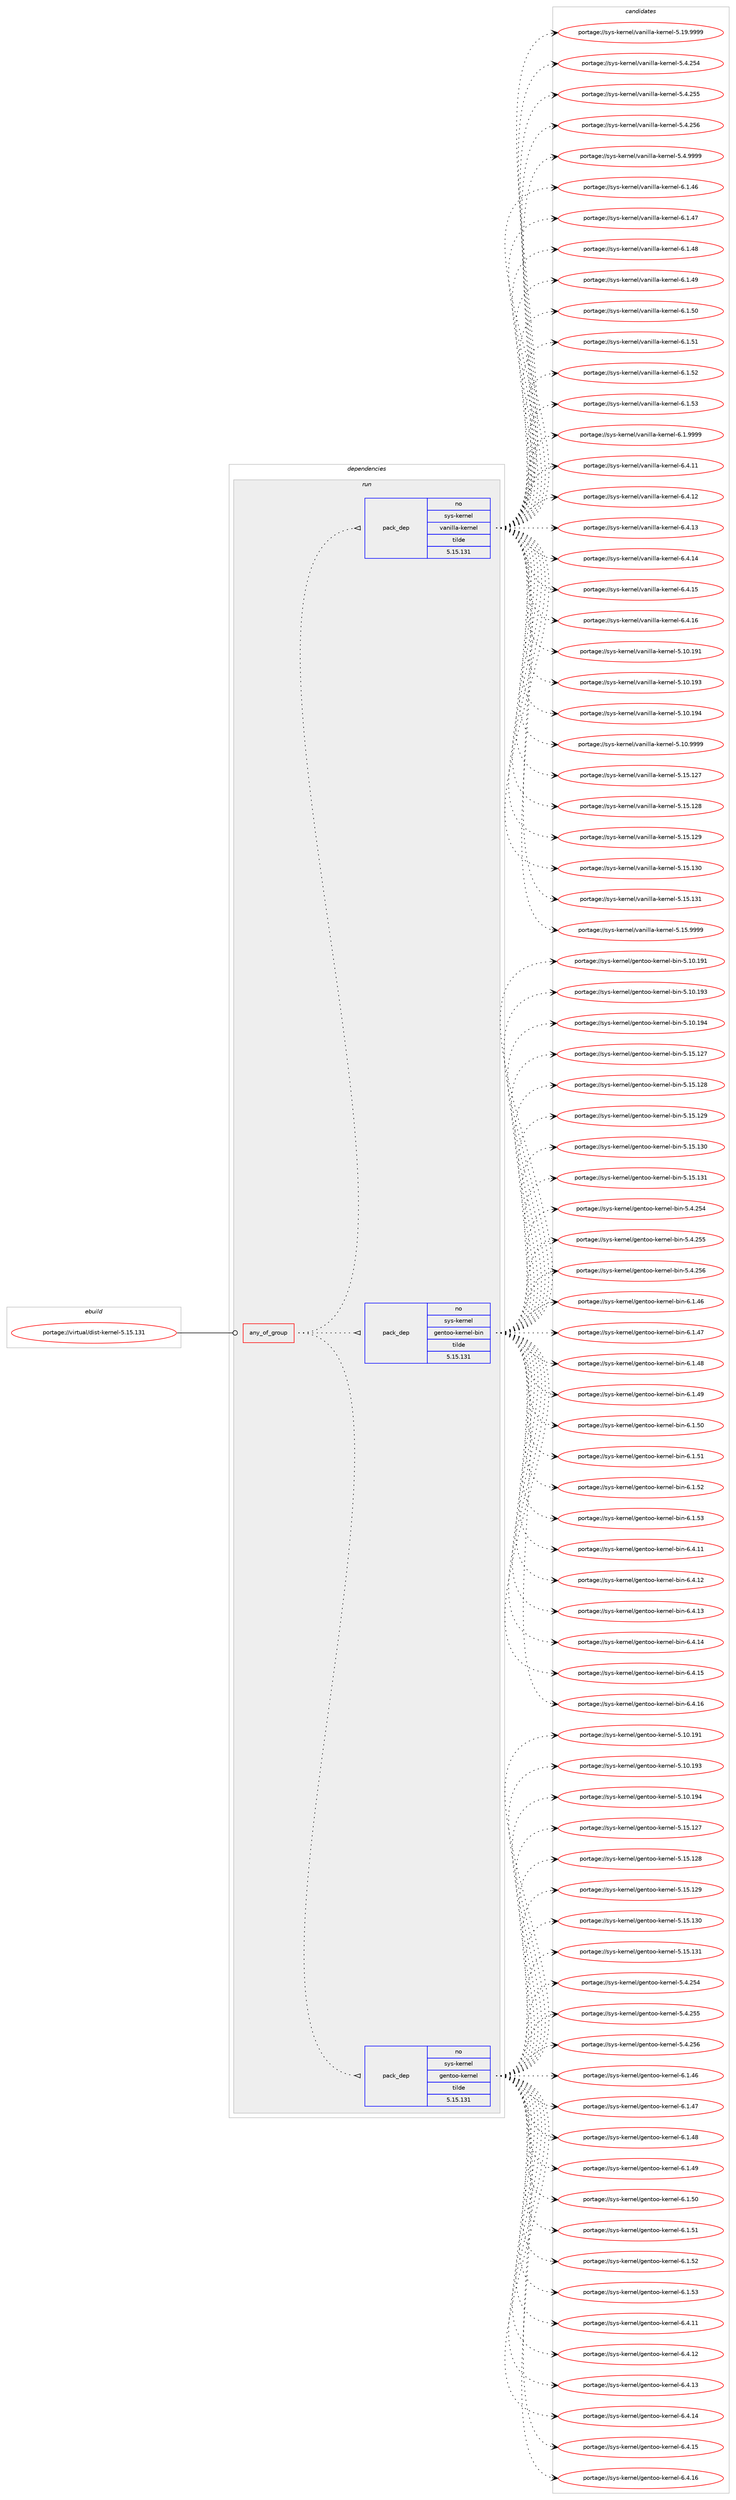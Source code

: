 digraph prolog {

# *************
# Graph options
# *************

newrank=true;
concentrate=true;
compound=true;
graph [rankdir=LR,fontname=Helvetica,fontsize=10,ranksep=1.5];#, ranksep=2.5, nodesep=0.2];
edge  [arrowhead=vee];
node  [fontname=Helvetica,fontsize=10];

# **********
# The ebuild
# **********

subgraph cluster_leftcol {
color=gray;
rank=same;
label=<<i>ebuild</i>>;
id [label="portage://virtual/dist-kernel-5.15.131", color=red, width=4, href="../virtual/dist-kernel-5.15.131.svg"];
}

# ****************
# The dependencies
# ****************

subgraph cluster_midcol {
color=gray;
label=<<i>dependencies</i>>;
subgraph cluster_compile {
fillcolor="#eeeeee";
style=filled;
label=<<i>compile</i>>;
}
subgraph cluster_compileandrun {
fillcolor="#eeeeee";
style=filled;
label=<<i>compile and run</i>>;
}
subgraph cluster_run {
fillcolor="#eeeeee";
style=filled;
label=<<i>run</i>>;
subgraph any5 {
dependency394 [label=<<TABLE BORDER="0" CELLBORDER="1" CELLSPACING="0" CELLPADDING="4"><TR><TD CELLPADDING="10">any_of_group</TD></TR></TABLE>>, shape=none, color=red];subgraph pack166 {
dependency395 [label=<<TABLE BORDER="0" CELLBORDER="1" CELLSPACING="0" CELLPADDING="4" WIDTH="220"><TR><TD ROWSPAN="6" CELLPADDING="30">pack_dep</TD></TR><TR><TD WIDTH="110">no</TD></TR><TR><TD>sys-kernel</TD></TR><TR><TD>gentoo-kernel</TD></TR><TR><TD>tilde</TD></TR><TR><TD>5.15.131</TD></TR></TABLE>>, shape=none, color=blue];
}
dependency394:e -> dependency395:w [weight=20,style="dotted",arrowhead="oinv"];
subgraph pack167 {
dependency396 [label=<<TABLE BORDER="0" CELLBORDER="1" CELLSPACING="0" CELLPADDING="4" WIDTH="220"><TR><TD ROWSPAN="6" CELLPADDING="30">pack_dep</TD></TR><TR><TD WIDTH="110">no</TD></TR><TR><TD>sys-kernel</TD></TR><TR><TD>gentoo-kernel-bin</TD></TR><TR><TD>tilde</TD></TR><TR><TD>5.15.131</TD></TR></TABLE>>, shape=none, color=blue];
}
dependency394:e -> dependency396:w [weight=20,style="dotted",arrowhead="oinv"];
subgraph pack168 {
dependency397 [label=<<TABLE BORDER="0" CELLBORDER="1" CELLSPACING="0" CELLPADDING="4" WIDTH="220"><TR><TD ROWSPAN="6" CELLPADDING="30">pack_dep</TD></TR><TR><TD WIDTH="110">no</TD></TR><TR><TD>sys-kernel</TD></TR><TR><TD>vanilla-kernel</TD></TR><TR><TD>tilde</TD></TR><TR><TD>5.15.131</TD></TR></TABLE>>, shape=none, color=blue];
}
dependency394:e -> dependency397:w [weight=20,style="dotted",arrowhead="oinv"];
}
id:e -> dependency394:w [weight=20,style="solid",arrowhead="odot"];
}
}

# **************
# The candidates
# **************

subgraph cluster_choices {
rank=same;
color=gray;
label=<<i>candidates</i>>;

subgraph choice166 {
color=black;
nodesep=1;
choice115121115451071011141101011084710310111011611111145107101114110101108455346494846495749 [label="portage://sys-kernel/gentoo-kernel-5.10.191", color=red, width=4,href="../sys-kernel/gentoo-kernel-5.10.191.svg"];
choice115121115451071011141101011084710310111011611111145107101114110101108455346494846495751 [label="portage://sys-kernel/gentoo-kernel-5.10.193", color=red, width=4,href="../sys-kernel/gentoo-kernel-5.10.193.svg"];
choice115121115451071011141101011084710310111011611111145107101114110101108455346494846495752 [label="portage://sys-kernel/gentoo-kernel-5.10.194", color=red, width=4,href="../sys-kernel/gentoo-kernel-5.10.194.svg"];
choice115121115451071011141101011084710310111011611111145107101114110101108455346495346495055 [label="portage://sys-kernel/gentoo-kernel-5.15.127", color=red, width=4,href="../sys-kernel/gentoo-kernel-5.15.127.svg"];
choice115121115451071011141101011084710310111011611111145107101114110101108455346495346495056 [label="portage://sys-kernel/gentoo-kernel-5.15.128", color=red, width=4,href="../sys-kernel/gentoo-kernel-5.15.128.svg"];
choice115121115451071011141101011084710310111011611111145107101114110101108455346495346495057 [label="portage://sys-kernel/gentoo-kernel-5.15.129", color=red, width=4,href="../sys-kernel/gentoo-kernel-5.15.129.svg"];
choice115121115451071011141101011084710310111011611111145107101114110101108455346495346495148 [label="portage://sys-kernel/gentoo-kernel-5.15.130", color=red, width=4,href="../sys-kernel/gentoo-kernel-5.15.130.svg"];
choice115121115451071011141101011084710310111011611111145107101114110101108455346495346495149 [label="portage://sys-kernel/gentoo-kernel-5.15.131", color=red, width=4,href="../sys-kernel/gentoo-kernel-5.15.131.svg"];
choice1151211154510710111411010110847103101110116111111451071011141101011084553465246505352 [label="portage://sys-kernel/gentoo-kernel-5.4.254", color=red, width=4,href="../sys-kernel/gentoo-kernel-5.4.254.svg"];
choice1151211154510710111411010110847103101110116111111451071011141101011084553465246505353 [label="portage://sys-kernel/gentoo-kernel-5.4.255", color=red, width=4,href="../sys-kernel/gentoo-kernel-5.4.255.svg"];
choice1151211154510710111411010110847103101110116111111451071011141101011084553465246505354 [label="portage://sys-kernel/gentoo-kernel-5.4.256", color=red, width=4,href="../sys-kernel/gentoo-kernel-5.4.256.svg"];
choice11512111545107101114110101108471031011101161111114510710111411010110845544649465254 [label="portage://sys-kernel/gentoo-kernel-6.1.46", color=red, width=4,href="../sys-kernel/gentoo-kernel-6.1.46.svg"];
choice11512111545107101114110101108471031011101161111114510710111411010110845544649465255 [label="portage://sys-kernel/gentoo-kernel-6.1.47", color=red, width=4,href="../sys-kernel/gentoo-kernel-6.1.47.svg"];
choice11512111545107101114110101108471031011101161111114510710111411010110845544649465256 [label="portage://sys-kernel/gentoo-kernel-6.1.48", color=red, width=4,href="../sys-kernel/gentoo-kernel-6.1.48.svg"];
choice11512111545107101114110101108471031011101161111114510710111411010110845544649465257 [label="portage://sys-kernel/gentoo-kernel-6.1.49", color=red, width=4,href="../sys-kernel/gentoo-kernel-6.1.49.svg"];
choice11512111545107101114110101108471031011101161111114510710111411010110845544649465348 [label="portage://sys-kernel/gentoo-kernel-6.1.50", color=red, width=4,href="../sys-kernel/gentoo-kernel-6.1.50.svg"];
choice11512111545107101114110101108471031011101161111114510710111411010110845544649465349 [label="portage://sys-kernel/gentoo-kernel-6.1.51", color=red, width=4,href="../sys-kernel/gentoo-kernel-6.1.51.svg"];
choice11512111545107101114110101108471031011101161111114510710111411010110845544649465350 [label="portage://sys-kernel/gentoo-kernel-6.1.52", color=red, width=4,href="../sys-kernel/gentoo-kernel-6.1.52.svg"];
choice11512111545107101114110101108471031011101161111114510710111411010110845544649465351 [label="portage://sys-kernel/gentoo-kernel-6.1.53", color=red, width=4,href="../sys-kernel/gentoo-kernel-6.1.53.svg"];
choice11512111545107101114110101108471031011101161111114510710111411010110845544652464949 [label="portage://sys-kernel/gentoo-kernel-6.4.11", color=red, width=4,href="../sys-kernel/gentoo-kernel-6.4.11.svg"];
choice11512111545107101114110101108471031011101161111114510710111411010110845544652464950 [label="portage://sys-kernel/gentoo-kernel-6.4.12", color=red, width=4,href="../sys-kernel/gentoo-kernel-6.4.12.svg"];
choice11512111545107101114110101108471031011101161111114510710111411010110845544652464951 [label="portage://sys-kernel/gentoo-kernel-6.4.13", color=red, width=4,href="../sys-kernel/gentoo-kernel-6.4.13.svg"];
choice11512111545107101114110101108471031011101161111114510710111411010110845544652464952 [label="portage://sys-kernel/gentoo-kernel-6.4.14", color=red, width=4,href="../sys-kernel/gentoo-kernel-6.4.14.svg"];
choice11512111545107101114110101108471031011101161111114510710111411010110845544652464953 [label="portage://sys-kernel/gentoo-kernel-6.4.15", color=red, width=4,href="../sys-kernel/gentoo-kernel-6.4.15.svg"];
choice11512111545107101114110101108471031011101161111114510710111411010110845544652464954 [label="portage://sys-kernel/gentoo-kernel-6.4.16", color=red, width=4,href="../sys-kernel/gentoo-kernel-6.4.16.svg"];
dependency395:e -> choice115121115451071011141101011084710310111011611111145107101114110101108455346494846495749:w [style=dotted,weight="100"];
dependency395:e -> choice115121115451071011141101011084710310111011611111145107101114110101108455346494846495751:w [style=dotted,weight="100"];
dependency395:e -> choice115121115451071011141101011084710310111011611111145107101114110101108455346494846495752:w [style=dotted,weight="100"];
dependency395:e -> choice115121115451071011141101011084710310111011611111145107101114110101108455346495346495055:w [style=dotted,weight="100"];
dependency395:e -> choice115121115451071011141101011084710310111011611111145107101114110101108455346495346495056:w [style=dotted,weight="100"];
dependency395:e -> choice115121115451071011141101011084710310111011611111145107101114110101108455346495346495057:w [style=dotted,weight="100"];
dependency395:e -> choice115121115451071011141101011084710310111011611111145107101114110101108455346495346495148:w [style=dotted,weight="100"];
dependency395:e -> choice115121115451071011141101011084710310111011611111145107101114110101108455346495346495149:w [style=dotted,weight="100"];
dependency395:e -> choice1151211154510710111411010110847103101110116111111451071011141101011084553465246505352:w [style=dotted,weight="100"];
dependency395:e -> choice1151211154510710111411010110847103101110116111111451071011141101011084553465246505353:w [style=dotted,weight="100"];
dependency395:e -> choice1151211154510710111411010110847103101110116111111451071011141101011084553465246505354:w [style=dotted,weight="100"];
dependency395:e -> choice11512111545107101114110101108471031011101161111114510710111411010110845544649465254:w [style=dotted,weight="100"];
dependency395:e -> choice11512111545107101114110101108471031011101161111114510710111411010110845544649465255:w [style=dotted,weight="100"];
dependency395:e -> choice11512111545107101114110101108471031011101161111114510710111411010110845544649465256:w [style=dotted,weight="100"];
dependency395:e -> choice11512111545107101114110101108471031011101161111114510710111411010110845544649465257:w [style=dotted,weight="100"];
dependency395:e -> choice11512111545107101114110101108471031011101161111114510710111411010110845544649465348:w [style=dotted,weight="100"];
dependency395:e -> choice11512111545107101114110101108471031011101161111114510710111411010110845544649465349:w [style=dotted,weight="100"];
dependency395:e -> choice11512111545107101114110101108471031011101161111114510710111411010110845544649465350:w [style=dotted,weight="100"];
dependency395:e -> choice11512111545107101114110101108471031011101161111114510710111411010110845544649465351:w [style=dotted,weight="100"];
dependency395:e -> choice11512111545107101114110101108471031011101161111114510710111411010110845544652464949:w [style=dotted,weight="100"];
dependency395:e -> choice11512111545107101114110101108471031011101161111114510710111411010110845544652464950:w [style=dotted,weight="100"];
dependency395:e -> choice11512111545107101114110101108471031011101161111114510710111411010110845544652464951:w [style=dotted,weight="100"];
dependency395:e -> choice11512111545107101114110101108471031011101161111114510710111411010110845544652464952:w [style=dotted,weight="100"];
dependency395:e -> choice11512111545107101114110101108471031011101161111114510710111411010110845544652464953:w [style=dotted,weight="100"];
dependency395:e -> choice11512111545107101114110101108471031011101161111114510710111411010110845544652464954:w [style=dotted,weight="100"];
}
subgraph choice167 {
color=black;
nodesep=1;
choice1151211154510710111411010110847103101110116111111451071011141101011084598105110455346494846495749 [label="portage://sys-kernel/gentoo-kernel-bin-5.10.191", color=red, width=4,href="../sys-kernel/gentoo-kernel-bin-5.10.191.svg"];
choice1151211154510710111411010110847103101110116111111451071011141101011084598105110455346494846495751 [label="portage://sys-kernel/gentoo-kernel-bin-5.10.193", color=red, width=4,href="../sys-kernel/gentoo-kernel-bin-5.10.193.svg"];
choice1151211154510710111411010110847103101110116111111451071011141101011084598105110455346494846495752 [label="portage://sys-kernel/gentoo-kernel-bin-5.10.194", color=red, width=4,href="../sys-kernel/gentoo-kernel-bin-5.10.194.svg"];
choice1151211154510710111411010110847103101110116111111451071011141101011084598105110455346495346495055 [label="portage://sys-kernel/gentoo-kernel-bin-5.15.127", color=red, width=4,href="../sys-kernel/gentoo-kernel-bin-5.15.127.svg"];
choice1151211154510710111411010110847103101110116111111451071011141101011084598105110455346495346495056 [label="portage://sys-kernel/gentoo-kernel-bin-5.15.128", color=red, width=4,href="../sys-kernel/gentoo-kernel-bin-5.15.128.svg"];
choice1151211154510710111411010110847103101110116111111451071011141101011084598105110455346495346495057 [label="portage://sys-kernel/gentoo-kernel-bin-5.15.129", color=red, width=4,href="../sys-kernel/gentoo-kernel-bin-5.15.129.svg"];
choice1151211154510710111411010110847103101110116111111451071011141101011084598105110455346495346495148 [label="portage://sys-kernel/gentoo-kernel-bin-5.15.130", color=red, width=4,href="../sys-kernel/gentoo-kernel-bin-5.15.130.svg"];
choice1151211154510710111411010110847103101110116111111451071011141101011084598105110455346495346495149 [label="portage://sys-kernel/gentoo-kernel-bin-5.15.131", color=red, width=4,href="../sys-kernel/gentoo-kernel-bin-5.15.131.svg"];
choice11512111545107101114110101108471031011101161111114510710111411010110845981051104553465246505352 [label="portage://sys-kernel/gentoo-kernel-bin-5.4.254", color=red, width=4,href="../sys-kernel/gentoo-kernel-bin-5.4.254.svg"];
choice11512111545107101114110101108471031011101161111114510710111411010110845981051104553465246505353 [label="portage://sys-kernel/gentoo-kernel-bin-5.4.255", color=red, width=4,href="../sys-kernel/gentoo-kernel-bin-5.4.255.svg"];
choice11512111545107101114110101108471031011101161111114510710111411010110845981051104553465246505354 [label="portage://sys-kernel/gentoo-kernel-bin-5.4.256", color=red, width=4,href="../sys-kernel/gentoo-kernel-bin-5.4.256.svg"];
choice115121115451071011141101011084710310111011611111145107101114110101108459810511045544649465254 [label="portage://sys-kernel/gentoo-kernel-bin-6.1.46", color=red, width=4,href="../sys-kernel/gentoo-kernel-bin-6.1.46.svg"];
choice115121115451071011141101011084710310111011611111145107101114110101108459810511045544649465255 [label="portage://sys-kernel/gentoo-kernel-bin-6.1.47", color=red, width=4,href="../sys-kernel/gentoo-kernel-bin-6.1.47.svg"];
choice115121115451071011141101011084710310111011611111145107101114110101108459810511045544649465256 [label="portage://sys-kernel/gentoo-kernel-bin-6.1.48", color=red, width=4,href="../sys-kernel/gentoo-kernel-bin-6.1.48.svg"];
choice115121115451071011141101011084710310111011611111145107101114110101108459810511045544649465257 [label="portage://sys-kernel/gentoo-kernel-bin-6.1.49", color=red, width=4,href="../sys-kernel/gentoo-kernel-bin-6.1.49.svg"];
choice115121115451071011141101011084710310111011611111145107101114110101108459810511045544649465348 [label="portage://sys-kernel/gentoo-kernel-bin-6.1.50", color=red, width=4,href="../sys-kernel/gentoo-kernel-bin-6.1.50.svg"];
choice115121115451071011141101011084710310111011611111145107101114110101108459810511045544649465349 [label="portage://sys-kernel/gentoo-kernel-bin-6.1.51", color=red, width=4,href="../sys-kernel/gentoo-kernel-bin-6.1.51.svg"];
choice115121115451071011141101011084710310111011611111145107101114110101108459810511045544649465350 [label="portage://sys-kernel/gentoo-kernel-bin-6.1.52", color=red, width=4,href="../sys-kernel/gentoo-kernel-bin-6.1.52.svg"];
choice115121115451071011141101011084710310111011611111145107101114110101108459810511045544649465351 [label="portage://sys-kernel/gentoo-kernel-bin-6.1.53", color=red, width=4,href="../sys-kernel/gentoo-kernel-bin-6.1.53.svg"];
choice115121115451071011141101011084710310111011611111145107101114110101108459810511045544652464949 [label="portage://sys-kernel/gentoo-kernel-bin-6.4.11", color=red, width=4,href="../sys-kernel/gentoo-kernel-bin-6.4.11.svg"];
choice115121115451071011141101011084710310111011611111145107101114110101108459810511045544652464950 [label="portage://sys-kernel/gentoo-kernel-bin-6.4.12", color=red, width=4,href="../sys-kernel/gentoo-kernel-bin-6.4.12.svg"];
choice115121115451071011141101011084710310111011611111145107101114110101108459810511045544652464951 [label="portage://sys-kernel/gentoo-kernel-bin-6.4.13", color=red, width=4,href="../sys-kernel/gentoo-kernel-bin-6.4.13.svg"];
choice115121115451071011141101011084710310111011611111145107101114110101108459810511045544652464952 [label="portage://sys-kernel/gentoo-kernel-bin-6.4.14", color=red, width=4,href="../sys-kernel/gentoo-kernel-bin-6.4.14.svg"];
choice115121115451071011141101011084710310111011611111145107101114110101108459810511045544652464953 [label="portage://sys-kernel/gentoo-kernel-bin-6.4.15", color=red, width=4,href="../sys-kernel/gentoo-kernel-bin-6.4.15.svg"];
choice115121115451071011141101011084710310111011611111145107101114110101108459810511045544652464954 [label="portage://sys-kernel/gentoo-kernel-bin-6.4.16", color=red, width=4,href="../sys-kernel/gentoo-kernel-bin-6.4.16.svg"];
dependency396:e -> choice1151211154510710111411010110847103101110116111111451071011141101011084598105110455346494846495749:w [style=dotted,weight="100"];
dependency396:e -> choice1151211154510710111411010110847103101110116111111451071011141101011084598105110455346494846495751:w [style=dotted,weight="100"];
dependency396:e -> choice1151211154510710111411010110847103101110116111111451071011141101011084598105110455346494846495752:w [style=dotted,weight="100"];
dependency396:e -> choice1151211154510710111411010110847103101110116111111451071011141101011084598105110455346495346495055:w [style=dotted,weight="100"];
dependency396:e -> choice1151211154510710111411010110847103101110116111111451071011141101011084598105110455346495346495056:w [style=dotted,weight="100"];
dependency396:e -> choice1151211154510710111411010110847103101110116111111451071011141101011084598105110455346495346495057:w [style=dotted,weight="100"];
dependency396:e -> choice1151211154510710111411010110847103101110116111111451071011141101011084598105110455346495346495148:w [style=dotted,weight="100"];
dependency396:e -> choice1151211154510710111411010110847103101110116111111451071011141101011084598105110455346495346495149:w [style=dotted,weight="100"];
dependency396:e -> choice11512111545107101114110101108471031011101161111114510710111411010110845981051104553465246505352:w [style=dotted,weight="100"];
dependency396:e -> choice11512111545107101114110101108471031011101161111114510710111411010110845981051104553465246505353:w [style=dotted,weight="100"];
dependency396:e -> choice11512111545107101114110101108471031011101161111114510710111411010110845981051104553465246505354:w [style=dotted,weight="100"];
dependency396:e -> choice115121115451071011141101011084710310111011611111145107101114110101108459810511045544649465254:w [style=dotted,weight="100"];
dependency396:e -> choice115121115451071011141101011084710310111011611111145107101114110101108459810511045544649465255:w [style=dotted,weight="100"];
dependency396:e -> choice115121115451071011141101011084710310111011611111145107101114110101108459810511045544649465256:w [style=dotted,weight="100"];
dependency396:e -> choice115121115451071011141101011084710310111011611111145107101114110101108459810511045544649465257:w [style=dotted,weight="100"];
dependency396:e -> choice115121115451071011141101011084710310111011611111145107101114110101108459810511045544649465348:w [style=dotted,weight="100"];
dependency396:e -> choice115121115451071011141101011084710310111011611111145107101114110101108459810511045544649465349:w [style=dotted,weight="100"];
dependency396:e -> choice115121115451071011141101011084710310111011611111145107101114110101108459810511045544649465350:w [style=dotted,weight="100"];
dependency396:e -> choice115121115451071011141101011084710310111011611111145107101114110101108459810511045544649465351:w [style=dotted,weight="100"];
dependency396:e -> choice115121115451071011141101011084710310111011611111145107101114110101108459810511045544652464949:w [style=dotted,weight="100"];
dependency396:e -> choice115121115451071011141101011084710310111011611111145107101114110101108459810511045544652464950:w [style=dotted,weight="100"];
dependency396:e -> choice115121115451071011141101011084710310111011611111145107101114110101108459810511045544652464951:w [style=dotted,weight="100"];
dependency396:e -> choice115121115451071011141101011084710310111011611111145107101114110101108459810511045544652464952:w [style=dotted,weight="100"];
dependency396:e -> choice115121115451071011141101011084710310111011611111145107101114110101108459810511045544652464953:w [style=dotted,weight="100"];
dependency396:e -> choice115121115451071011141101011084710310111011611111145107101114110101108459810511045544652464954:w [style=dotted,weight="100"];
}
subgraph choice168 {
color=black;
nodesep=1;
choice1151211154510710111411010110847118971101051081089745107101114110101108455346494846495749 [label="portage://sys-kernel/vanilla-kernel-5.10.191", color=red, width=4,href="../sys-kernel/vanilla-kernel-5.10.191.svg"];
choice1151211154510710111411010110847118971101051081089745107101114110101108455346494846495751 [label="portage://sys-kernel/vanilla-kernel-5.10.193", color=red, width=4,href="../sys-kernel/vanilla-kernel-5.10.193.svg"];
choice1151211154510710111411010110847118971101051081089745107101114110101108455346494846495752 [label="portage://sys-kernel/vanilla-kernel-5.10.194", color=red, width=4,href="../sys-kernel/vanilla-kernel-5.10.194.svg"];
choice115121115451071011141101011084711897110105108108974510710111411010110845534649484657575757 [label="portage://sys-kernel/vanilla-kernel-5.10.9999", color=red, width=4,href="../sys-kernel/vanilla-kernel-5.10.9999.svg"];
choice1151211154510710111411010110847118971101051081089745107101114110101108455346495346495055 [label="portage://sys-kernel/vanilla-kernel-5.15.127", color=red, width=4,href="../sys-kernel/vanilla-kernel-5.15.127.svg"];
choice1151211154510710111411010110847118971101051081089745107101114110101108455346495346495056 [label="portage://sys-kernel/vanilla-kernel-5.15.128", color=red, width=4,href="../sys-kernel/vanilla-kernel-5.15.128.svg"];
choice1151211154510710111411010110847118971101051081089745107101114110101108455346495346495057 [label="portage://sys-kernel/vanilla-kernel-5.15.129", color=red, width=4,href="../sys-kernel/vanilla-kernel-5.15.129.svg"];
choice1151211154510710111411010110847118971101051081089745107101114110101108455346495346495148 [label="portage://sys-kernel/vanilla-kernel-5.15.130", color=red, width=4,href="../sys-kernel/vanilla-kernel-5.15.130.svg"];
choice1151211154510710111411010110847118971101051081089745107101114110101108455346495346495149 [label="portage://sys-kernel/vanilla-kernel-5.15.131", color=red, width=4,href="../sys-kernel/vanilla-kernel-5.15.131.svg"];
choice115121115451071011141101011084711897110105108108974510710111411010110845534649534657575757 [label="portage://sys-kernel/vanilla-kernel-5.15.9999", color=red, width=4,href="../sys-kernel/vanilla-kernel-5.15.9999.svg"];
choice115121115451071011141101011084711897110105108108974510710111411010110845534649574657575757 [label="portage://sys-kernel/vanilla-kernel-5.19.9999", color=red, width=4,href="../sys-kernel/vanilla-kernel-5.19.9999.svg"];
choice11512111545107101114110101108471189711010510810897451071011141101011084553465246505352 [label="portage://sys-kernel/vanilla-kernel-5.4.254", color=red, width=4,href="../sys-kernel/vanilla-kernel-5.4.254.svg"];
choice11512111545107101114110101108471189711010510810897451071011141101011084553465246505353 [label="portage://sys-kernel/vanilla-kernel-5.4.255", color=red, width=4,href="../sys-kernel/vanilla-kernel-5.4.255.svg"];
choice11512111545107101114110101108471189711010510810897451071011141101011084553465246505354 [label="portage://sys-kernel/vanilla-kernel-5.4.256", color=red, width=4,href="../sys-kernel/vanilla-kernel-5.4.256.svg"];
choice1151211154510710111411010110847118971101051081089745107101114110101108455346524657575757 [label="portage://sys-kernel/vanilla-kernel-5.4.9999", color=red, width=4,href="../sys-kernel/vanilla-kernel-5.4.9999.svg"];
choice115121115451071011141101011084711897110105108108974510710111411010110845544649465254 [label="portage://sys-kernel/vanilla-kernel-6.1.46", color=red, width=4,href="../sys-kernel/vanilla-kernel-6.1.46.svg"];
choice115121115451071011141101011084711897110105108108974510710111411010110845544649465255 [label="portage://sys-kernel/vanilla-kernel-6.1.47", color=red, width=4,href="../sys-kernel/vanilla-kernel-6.1.47.svg"];
choice115121115451071011141101011084711897110105108108974510710111411010110845544649465256 [label="portage://sys-kernel/vanilla-kernel-6.1.48", color=red, width=4,href="../sys-kernel/vanilla-kernel-6.1.48.svg"];
choice115121115451071011141101011084711897110105108108974510710111411010110845544649465257 [label="portage://sys-kernel/vanilla-kernel-6.1.49", color=red, width=4,href="../sys-kernel/vanilla-kernel-6.1.49.svg"];
choice115121115451071011141101011084711897110105108108974510710111411010110845544649465348 [label="portage://sys-kernel/vanilla-kernel-6.1.50", color=red, width=4,href="../sys-kernel/vanilla-kernel-6.1.50.svg"];
choice115121115451071011141101011084711897110105108108974510710111411010110845544649465349 [label="portage://sys-kernel/vanilla-kernel-6.1.51", color=red, width=4,href="../sys-kernel/vanilla-kernel-6.1.51.svg"];
choice115121115451071011141101011084711897110105108108974510710111411010110845544649465350 [label="portage://sys-kernel/vanilla-kernel-6.1.52", color=red, width=4,href="../sys-kernel/vanilla-kernel-6.1.52.svg"];
choice115121115451071011141101011084711897110105108108974510710111411010110845544649465351 [label="portage://sys-kernel/vanilla-kernel-6.1.53", color=red, width=4,href="../sys-kernel/vanilla-kernel-6.1.53.svg"];
choice1151211154510710111411010110847118971101051081089745107101114110101108455446494657575757 [label="portage://sys-kernel/vanilla-kernel-6.1.9999", color=red, width=4,href="../sys-kernel/vanilla-kernel-6.1.9999.svg"];
choice115121115451071011141101011084711897110105108108974510710111411010110845544652464949 [label="portage://sys-kernel/vanilla-kernel-6.4.11", color=red, width=4,href="../sys-kernel/vanilla-kernel-6.4.11.svg"];
choice115121115451071011141101011084711897110105108108974510710111411010110845544652464950 [label="portage://sys-kernel/vanilla-kernel-6.4.12", color=red, width=4,href="../sys-kernel/vanilla-kernel-6.4.12.svg"];
choice115121115451071011141101011084711897110105108108974510710111411010110845544652464951 [label="portage://sys-kernel/vanilla-kernel-6.4.13", color=red, width=4,href="../sys-kernel/vanilla-kernel-6.4.13.svg"];
choice115121115451071011141101011084711897110105108108974510710111411010110845544652464952 [label="portage://sys-kernel/vanilla-kernel-6.4.14", color=red, width=4,href="../sys-kernel/vanilla-kernel-6.4.14.svg"];
choice115121115451071011141101011084711897110105108108974510710111411010110845544652464953 [label="portage://sys-kernel/vanilla-kernel-6.4.15", color=red, width=4,href="../sys-kernel/vanilla-kernel-6.4.15.svg"];
choice115121115451071011141101011084711897110105108108974510710111411010110845544652464954 [label="portage://sys-kernel/vanilla-kernel-6.4.16", color=red, width=4,href="../sys-kernel/vanilla-kernel-6.4.16.svg"];
dependency397:e -> choice1151211154510710111411010110847118971101051081089745107101114110101108455346494846495749:w [style=dotted,weight="100"];
dependency397:e -> choice1151211154510710111411010110847118971101051081089745107101114110101108455346494846495751:w [style=dotted,weight="100"];
dependency397:e -> choice1151211154510710111411010110847118971101051081089745107101114110101108455346494846495752:w [style=dotted,weight="100"];
dependency397:e -> choice115121115451071011141101011084711897110105108108974510710111411010110845534649484657575757:w [style=dotted,weight="100"];
dependency397:e -> choice1151211154510710111411010110847118971101051081089745107101114110101108455346495346495055:w [style=dotted,weight="100"];
dependency397:e -> choice1151211154510710111411010110847118971101051081089745107101114110101108455346495346495056:w [style=dotted,weight="100"];
dependency397:e -> choice1151211154510710111411010110847118971101051081089745107101114110101108455346495346495057:w [style=dotted,weight="100"];
dependency397:e -> choice1151211154510710111411010110847118971101051081089745107101114110101108455346495346495148:w [style=dotted,weight="100"];
dependency397:e -> choice1151211154510710111411010110847118971101051081089745107101114110101108455346495346495149:w [style=dotted,weight="100"];
dependency397:e -> choice115121115451071011141101011084711897110105108108974510710111411010110845534649534657575757:w [style=dotted,weight="100"];
dependency397:e -> choice115121115451071011141101011084711897110105108108974510710111411010110845534649574657575757:w [style=dotted,weight="100"];
dependency397:e -> choice11512111545107101114110101108471189711010510810897451071011141101011084553465246505352:w [style=dotted,weight="100"];
dependency397:e -> choice11512111545107101114110101108471189711010510810897451071011141101011084553465246505353:w [style=dotted,weight="100"];
dependency397:e -> choice11512111545107101114110101108471189711010510810897451071011141101011084553465246505354:w [style=dotted,weight="100"];
dependency397:e -> choice1151211154510710111411010110847118971101051081089745107101114110101108455346524657575757:w [style=dotted,weight="100"];
dependency397:e -> choice115121115451071011141101011084711897110105108108974510710111411010110845544649465254:w [style=dotted,weight="100"];
dependency397:e -> choice115121115451071011141101011084711897110105108108974510710111411010110845544649465255:w [style=dotted,weight="100"];
dependency397:e -> choice115121115451071011141101011084711897110105108108974510710111411010110845544649465256:w [style=dotted,weight="100"];
dependency397:e -> choice115121115451071011141101011084711897110105108108974510710111411010110845544649465257:w [style=dotted,weight="100"];
dependency397:e -> choice115121115451071011141101011084711897110105108108974510710111411010110845544649465348:w [style=dotted,weight="100"];
dependency397:e -> choice115121115451071011141101011084711897110105108108974510710111411010110845544649465349:w [style=dotted,weight="100"];
dependency397:e -> choice115121115451071011141101011084711897110105108108974510710111411010110845544649465350:w [style=dotted,weight="100"];
dependency397:e -> choice115121115451071011141101011084711897110105108108974510710111411010110845544649465351:w [style=dotted,weight="100"];
dependency397:e -> choice1151211154510710111411010110847118971101051081089745107101114110101108455446494657575757:w [style=dotted,weight="100"];
dependency397:e -> choice115121115451071011141101011084711897110105108108974510710111411010110845544652464949:w [style=dotted,weight="100"];
dependency397:e -> choice115121115451071011141101011084711897110105108108974510710111411010110845544652464950:w [style=dotted,weight="100"];
dependency397:e -> choice115121115451071011141101011084711897110105108108974510710111411010110845544652464951:w [style=dotted,weight="100"];
dependency397:e -> choice115121115451071011141101011084711897110105108108974510710111411010110845544652464952:w [style=dotted,weight="100"];
dependency397:e -> choice115121115451071011141101011084711897110105108108974510710111411010110845544652464953:w [style=dotted,weight="100"];
dependency397:e -> choice115121115451071011141101011084711897110105108108974510710111411010110845544652464954:w [style=dotted,weight="100"];
}
}

}
